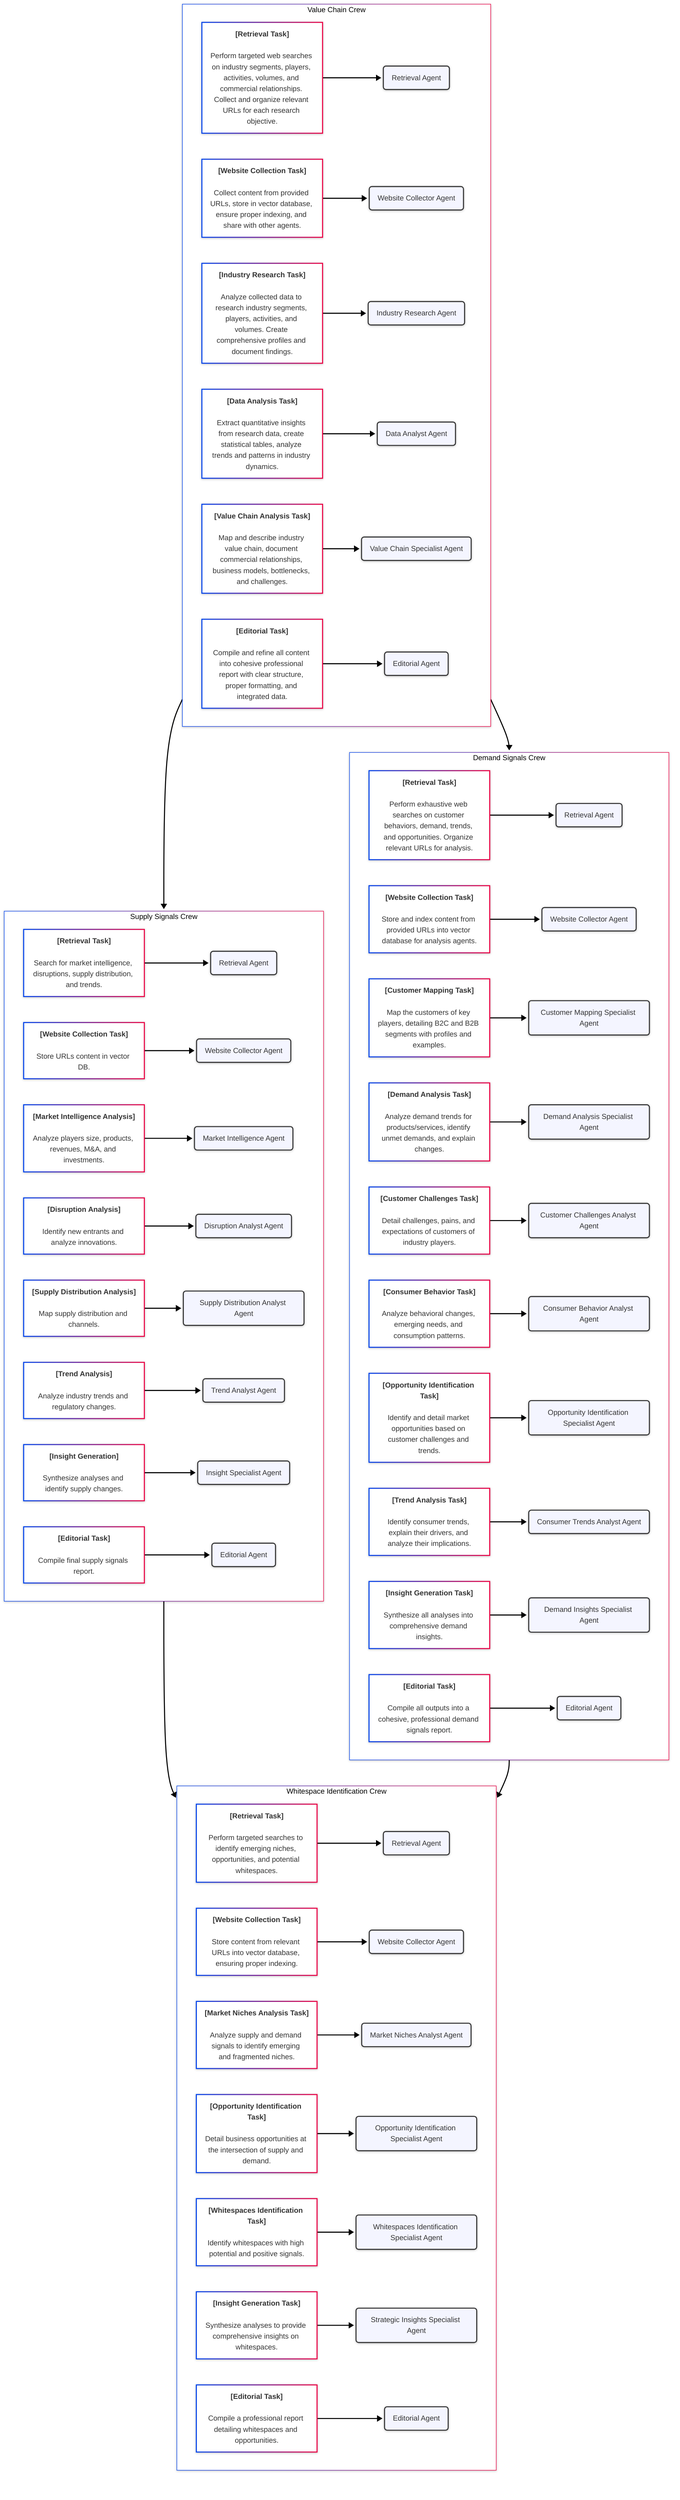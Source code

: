 ---
config:
  theme: neo
  look: neo
  layout: dagre
---
flowchart TD
 subgraph ValueChainCrew["Value Chain Crew"]
        A["Retrieval Agent"]
        B["Website Collector Agent"]        
        C["Industry Research Agent"]
        D["Data Analyst Agent"]
        E["Value Chain Specialist Agent"]
        F["Editorial Agent"]
        A1["<b>[Retrieval Task]</b><br><br>Perform targeted web searches on industry segments, players, activities, volumes, and commercial relationships. Collect and organize relevant URLs for each research objective."]
        B1["<b>[Website Collection Task]</b><br><br>Collect content from provided URLs, store in vector database, ensure proper indexing, and share with other agents."]
        C1["<b>[Industry Research Task]</b><br><br>Analyze collected data to research industry segments, players, activities, and volumes. Create comprehensive profiles and document findings."]
        D1["<b>[Data Analysis Task]</b><br><br>Extract quantitative insights from research data, create statistical tables, analyze trends and patterns in industry dynamics."]
        E1["<b>[Value Chain Analysis Task]</b><br><br>Map and describe industry value chain, document commercial relationships, business models, bottlenecks, and challenges."]
        F1["<b>[Editorial Task]</b><br><br>Compile and refine all content into cohesive professional report with clear structure, proper formatting, and integrated data."]
  end
 subgraph SupplySignalsCrew["Supply Signals Crew"]
        G["Retrieval Agent"]
        H["Website Collector Agent"]
        I["Market Intelligence Agent"]
        J["Disruption Analyst Agent"]
        K["Supply Distribution Analyst Agent"]
        L["Trend Analyst Agent"]
        M["Insight Specialist Agent"]
        N["Editorial Agent"]
        G1["<b>[Retrieval Task]</b><br><br>Search for market intelligence, disruptions, supply distribution, and trends."]
        H1["<b>[Website Collection Task]</b><br><br>Store URLs content in vector DB."]
        I1["<b>[Market Intelligence Analysis]</b><br><br>Analyze players size, products, revenues, M&amp;A, and investments."]
        J1["<b>[Disruption Analysis]</b><br><br>Identify new entrants and analyze innovations."]
        K1["<b>[Supply Distribution Analysis]</b><br><br>Map supply distribution and channels."]
        L1["<b>[Trend Analysis]</b><br><br>Analyze industry trends and regulatory changes."]
        M1["<b>[Insight Generation]</b><br><br>Synthesize analyses and identify supply changes."]
        N1["<b>[Editorial Task]</b><br><br>Compile final supply signals report."]
  end
 subgraph DemandSignalsCrew["Demand Signals Crew"]
        DA["Retrieval Agent"]
        DB["Website Collector Agent"]
        DC["Customer Mapping Specialist Agent"]
        DD["Demand Analysis Specialist Agent"]
        DE["Customer Challenges Analyst Agent"]
        DF["Consumer Behavior Analyst Agent"]
        DG["Opportunity Identification Specialist Agent"]
        DH["Consumer Trends Analyst Agent"]
        DI["Demand Insights Specialist Agent"]
        DJ["Editorial Agent"]
        DA1["<b>[Retrieval Task]</b><br><br>Perform exhaustive web searches on customer behaviors, demand, trends, and opportunities. Organize relevant URLs for analysis."]
        DB1["<b>[Website Collection Task]</b><br><br>Store and index content from provided URLs into vector database for analysis agents."]
        DC1["<b>[Customer Mapping Task]</b><br><br>Map the customers of key players, detailing B2C and B2B segments with profiles and examples."]
        DD1["<b>[Demand Analysis Task]</b><br><br>Analyze demand trends for products/services, identify unmet demands, and explain changes."]
        DE1["<b>[Customer Challenges Task]</b><br><br>Detail challenges, pains, and expectations of customers of industry players."]
        DF1["<b>[Consumer Behavior Task]</b><br><br>Analyze behavioral changes, emerging needs, and consumption patterns."]
        DG1["<b>[Opportunity Identification Task]</b><br><br>Identify and detail market opportunities based on customer challenges and trends."]
        DH1["<b>[Trend Analysis Task]</b><br><br>Identify consumer trends, explain their drivers, and analyze their implications."]
        DI1["<b>[Insight Generation Task]</b><br><br>Synthesize all analyses into comprehensive demand insights."]
        DJ1["<b>[Editorial Task]</b><br><br>Compile all outputs into a cohesive, professional demand signals report."]
  end
 subgraph WhitespaceCrew["Whitespace Identification Crew"]
        WA["Retrieval Agent"]
        WB["Website Collector Agent"]
        WC["Market Niches Analyst Agent"]
        WD["Opportunity Identification Specialist Agent"]
        WE["Whitespaces Identification Specialist Agent"]
        WF["Strategic Insights Specialist Agent"]
        WG["Editorial Agent"]
        WA1["<b>[Retrieval Task]</b><br><br>Perform targeted searches to identify emerging niches, opportunities, and potential whitespaces."]
        WB1["<b>[Website Collection Task]</b><br><br>Store content from relevant URLs into vector database, ensuring proper indexing."]
        WC1["<b>[Market Niches Analysis Task]</b><br><br>Analyze supply and demand signals to identify emerging and fragmented niches."]
        WD1["<b>[Opportunity Identification Task]</b><br><br>Detail business opportunities at the intersection of supply and demand."]
        WE1["<b>[Whitespaces Identification Task]</b><br><br>Identify whitespaces with high potential and positive signals."]
        WF1["<b>[Insight Generation Task]</b><br><br>Synthesize analyses to provide comprehensive insights on whitespaces."]
        WG1["<b>[Editorial Task]</b><br><br>Compile a professional report detailing whitespaces and opportunities."]
  end
    A1 --> A
    B1 --> B
    C1 --> C
    D1 --> D
    E1 --> E
    F1 --> F
    G1 --> G
    H1 --> H
    I1 --> I
    J1 --> J
    K1 --> K
    L1 --> L
    M1 --> M
    N1 --> N
    DA1 --> DA
    DB1 --> DB
    DC1 --> DC
    DD1 --> DD
    DE1 --> DE
    DF1 --> DF
    DG1 --> DG
    DH1 --> DH
    DI1 --> DI
    DJ1 --> DJ
    WA1 --> WA
    WB1 --> WB
    WC1 --> WC
    WD1 --> WD
    WE1 --> WE
    WF1 --> WF
    WG1 --> WG
    ValueChainCrew --> SupplySignalsCrew & DemandSignalsCrew
    SupplySignalsCrew --> WhitespaceCrew
    DemandSignalsCrew --> WhitespaceCrew
     B:::agent
     A:::agent
     C:::agent
     D:::agent
     E:::agent
     F:::agent
     H:::agent
     G:::agent
     I:::agent
     J:::agent
     K:::agent
     L:::agent
     M:::agent
     N:::agent
     DA:::agent
     DB:::agent
     DC:::agent
     DD:::agent
     DE:::agent
     DF:::agent
     DG:::agent
     DH:::agent
     DI:::agent
     DJ:::agent
     WA:::agent
     WB:::agent
     WC:::agent
     WD:::agent
     WE:::agent
     WF:::agent
     WG:::agent
    classDef valuechaincrewstyle fill:#E5F7FF,stroke:#1C7AB9,stroke-width:2px
    classDef supplycrewstyle fill:#FFFAE6,stroke:#FFB74D,stroke-width:2px
    classDef demandcrewstyle fill:#F1FFE6,stroke:#8BC34A,stroke-width:2px
    classDef whitespacestyle fill:#FDE9F3,stroke:#EC407A,stroke-width:2px
    classDef agent fill:#F4F5FF,stroke:#333,stroke-width:2px,rx:5px,ry:5px,shadow:0px 4px 6px